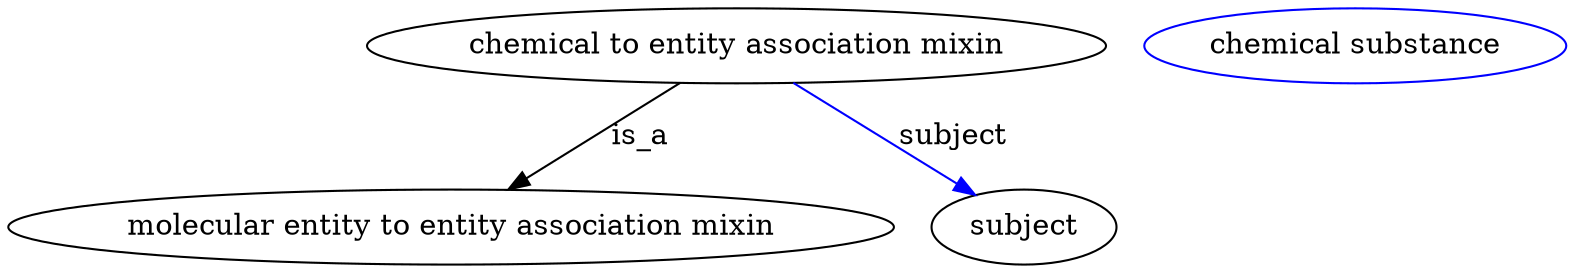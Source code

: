 digraph {
	graph [bb="0,0,590.38,123"];
	node [label="\N"];
	"chemical to entity association mixin"	[height=0.5,
		label="chemical to entity association mixin",
		pos="274.09,105",
		width=3.8816];
	"molecular entity to entity association mixin"	[height=0.5,
		pos="165.09,18",
		width=4.5857];
	"chemical to entity association mixin" -> "molecular entity to entity association mixin"	[label=is_a,
		lp="238.09,61.5",
		pos="e,186.95,36.049 252.55,87.207 236.09,74.368 213.19,56.516 194.96,42.296"];
	subject	[height=0.5,
		pos="384.09,18",
		width=0.99297];
	"chemical to entity association mixin" -> subject	[color=blue,
		label=subject,
		lp="355.59,61.5",
		pos="e,365.33,33.494 295.82,87.207 313.49,73.552 338.5,54.225 357.39,39.63",
		style=solid];
	"chemical to entity association mixin_subject"	[color=blue,
		height=0.5,
		label="chemical substance",
		pos="511.09,105",
		width=2.2026];
}

